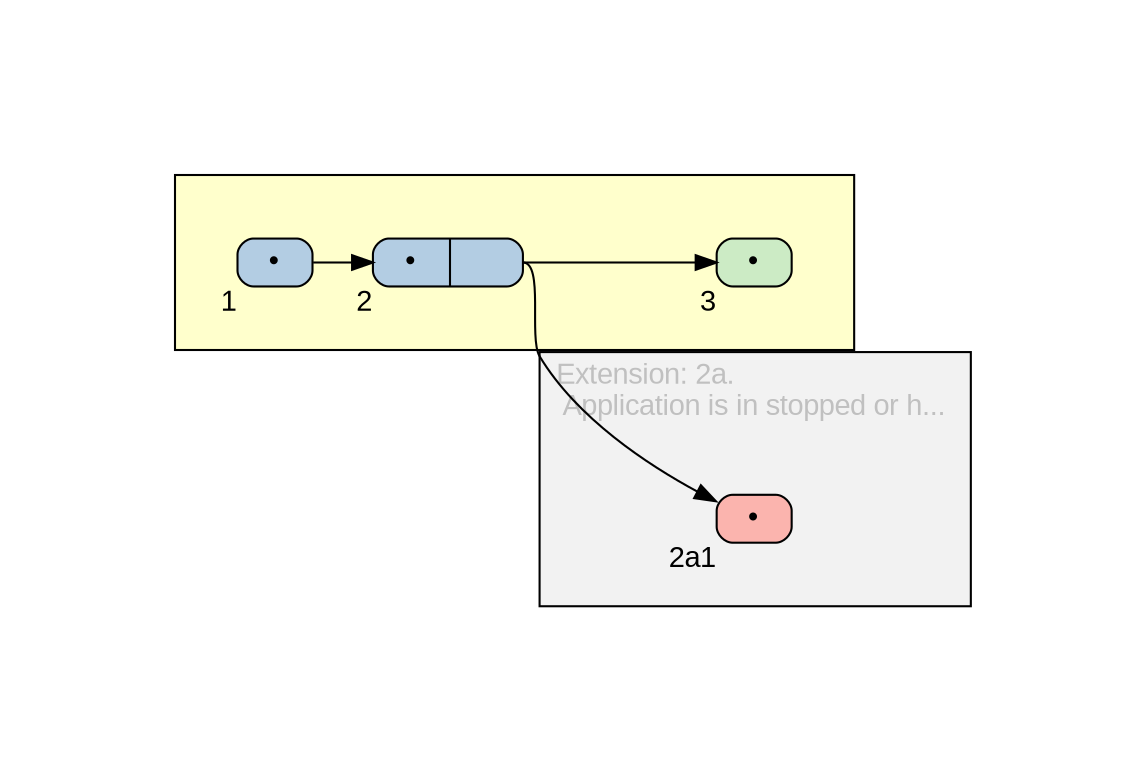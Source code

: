 digraph mygraph {
	rankdir="LR"
	fontcolor="gray"
	fontname="Arial"
	margin="1"
	dpi="62"
	node [
		shape="Mrecord",
		style="filled",
		label="",
		fontname="Arial",
		width="0.5",
		height="0.1",
		fillcolor="#b3cde3"
	]
	edge [
		fontname="Arial"
	]
	ranksep="0.4"
	nodesep="0.2"
	 labeljust="l"
	subgraph cluster_UC19_ {
		bgcolor="#ffffcc"
		label=""
		margin="30"
		"UC191" [xlabel="1", label="{<JMP>&bull;}", tooltip="Client sends request to application's url.", width="0.5"]
		"UC192" [xlabel="2", label="{<JMP>&bull;|<EXT>}", tooltip="System checks that application is in running state.", width="1.0"]
		"UC193" [xlabel="3", fillcolor="#ccebc5", label="{<JMP>&bull;}", tooltip="System routes request to application.", width="0.5"]
	}
	subgraph cluster_UC19_2a {
		label="Extension: 2a.\l Application is in stopped or h... "
		bgcolor="#f2f2f2"
		fontcolor="gray"
		margin="30"
		"UC192a1" [xlabel="2a1", fillcolor="#fbb4ae", label="{<JMP>&bull;}", tooltip="System responds with error message. #(abort)", width="0.5"]
	}
	"UC191":"JMP" -> "UC192":"JMP" [URL="#UC19_1"]
	"UC192":"EXT" -> "UC193":"JMP" [URL="#UC19_2"]
	"UC192":"EXT" -> "UC192a1":"JMP" [URL="#UC19_2"]
}
